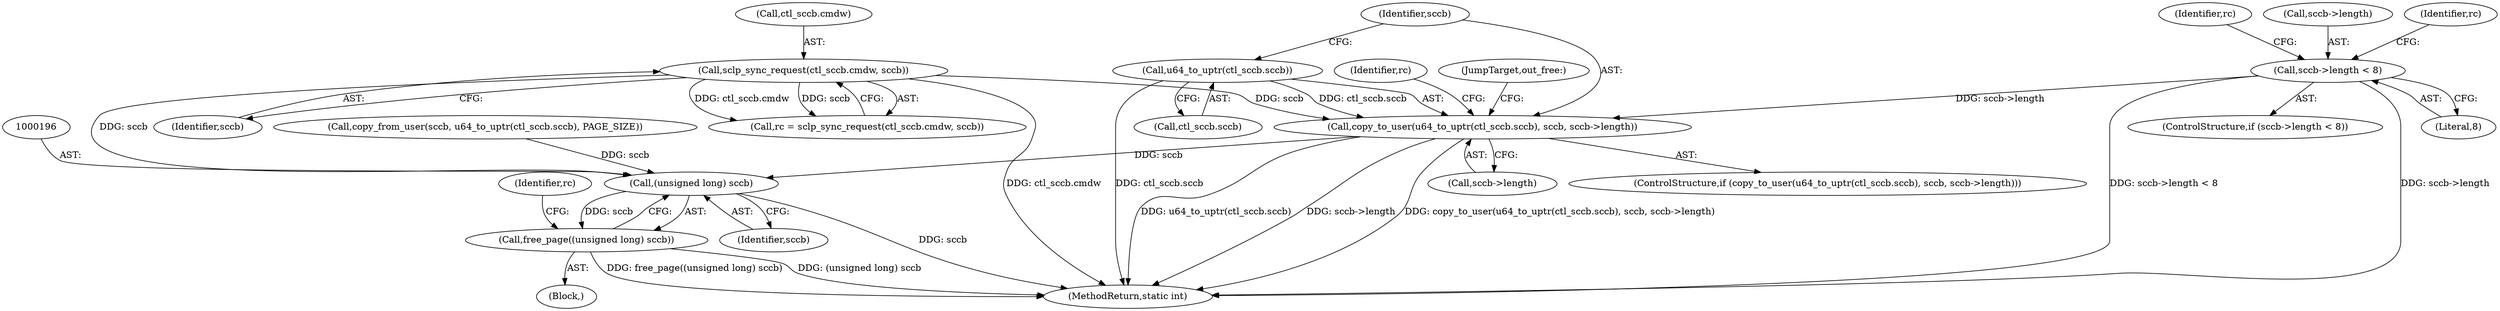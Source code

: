 digraph "0_linux_532c34b5fbf1687df63b3fcd5b2846312ac943c6@API" {
"1000180" [label="(Call,copy_to_user(u64_to_uptr(ctl_sccb.sccb), sccb, sccb->length))"];
"1000181" [label="(Call,u64_to_uptr(ctl_sccb.sccb))"];
"1000171" [label="(Call,sclp_sync_request(ctl_sccb.cmdw, sccb))"];
"1000158" [label="(Call,sccb->length < 8)"];
"1000195" [label="(Call,(unsigned long) sccb)"];
"1000194" [label="(Call,free_page((unsigned long) sccb))"];
"1000171" [label="(Call,sclp_sync_request(ctl_sccb.cmdw, sccb))"];
"1000102" [label="(Block,)"];
"1000162" [label="(Literal,8)"];
"1000193" [label="(JumpTarget,out_free:)"];
"1000165" [label="(Identifier,rc)"];
"1000197" [label="(Identifier,sccb)"];
"1000180" [label="(Call,copy_to_user(u64_to_uptr(ctl_sccb.sccb), sccb, sccb->length))"];
"1000175" [label="(Identifier,sccb)"];
"1000195" [label="(Call,(unsigned long) sccb)"];
"1000194" [label="(Call,free_page((unsigned long) sccb))"];
"1000157" [label="(ControlStructure,if (sccb->length < 8))"];
"1000182" [label="(Call,ctl_sccb.sccb)"];
"1000159" [label="(Call,sccb->length)"];
"1000170" [label="(Identifier,rc)"];
"1000186" [label="(Call,sccb->length)"];
"1000190" [label="(Identifier,rc)"];
"1000200" [label="(MethodReturn,static int)"];
"1000158" [label="(Call,sccb->length < 8)"];
"1000179" [label="(ControlStructure,if (copy_to_user(u64_to_uptr(ctl_sccb.sccb), sccb, sccb->length)))"];
"1000199" [label="(Identifier,rc)"];
"1000169" [label="(Call,rc = sclp_sync_request(ctl_sccb.cmdw, sccb))"];
"1000172" [label="(Call,ctl_sccb.cmdw)"];
"1000181" [label="(Call,u64_to_uptr(ctl_sccb.sccb))"];
"1000185" [label="(Identifier,sccb)"];
"1000144" [label="(Call,copy_from_user(sccb, u64_to_uptr(ctl_sccb.sccb), PAGE_SIZE))"];
"1000180" -> "1000179"  [label="AST: "];
"1000180" -> "1000186"  [label="CFG: "];
"1000181" -> "1000180"  [label="AST: "];
"1000185" -> "1000180"  [label="AST: "];
"1000186" -> "1000180"  [label="AST: "];
"1000190" -> "1000180"  [label="CFG: "];
"1000193" -> "1000180"  [label="CFG: "];
"1000180" -> "1000200"  [label="DDG: u64_to_uptr(ctl_sccb.sccb)"];
"1000180" -> "1000200"  [label="DDG: sccb->length"];
"1000180" -> "1000200"  [label="DDG: copy_to_user(u64_to_uptr(ctl_sccb.sccb), sccb, sccb->length)"];
"1000181" -> "1000180"  [label="DDG: ctl_sccb.sccb"];
"1000171" -> "1000180"  [label="DDG: sccb"];
"1000158" -> "1000180"  [label="DDG: sccb->length"];
"1000180" -> "1000195"  [label="DDG: sccb"];
"1000181" -> "1000182"  [label="CFG: "];
"1000182" -> "1000181"  [label="AST: "];
"1000185" -> "1000181"  [label="CFG: "];
"1000181" -> "1000200"  [label="DDG: ctl_sccb.sccb"];
"1000171" -> "1000169"  [label="AST: "];
"1000171" -> "1000175"  [label="CFG: "];
"1000172" -> "1000171"  [label="AST: "];
"1000175" -> "1000171"  [label="AST: "];
"1000169" -> "1000171"  [label="CFG: "];
"1000171" -> "1000200"  [label="DDG: ctl_sccb.cmdw"];
"1000171" -> "1000169"  [label="DDG: ctl_sccb.cmdw"];
"1000171" -> "1000169"  [label="DDG: sccb"];
"1000171" -> "1000195"  [label="DDG: sccb"];
"1000158" -> "1000157"  [label="AST: "];
"1000158" -> "1000162"  [label="CFG: "];
"1000159" -> "1000158"  [label="AST: "];
"1000162" -> "1000158"  [label="AST: "];
"1000165" -> "1000158"  [label="CFG: "];
"1000170" -> "1000158"  [label="CFG: "];
"1000158" -> "1000200"  [label="DDG: sccb->length"];
"1000158" -> "1000200"  [label="DDG: sccb->length < 8"];
"1000195" -> "1000194"  [label="AST: "];
"1000195" -> "1000197"  [label="CFG: "];
"1000196" -> "1000195"  [label="AST: "];
"1000197" -> "1000195"  [label="AST: "];
"1000194" -> "1000195"  [label="CFG: "];
"1000195" -> "1000200"  [label="DDG: sccb"];
"1000195" -> "1000194"  [label="DDG: sccb"];
"1000144" -> "1000195"  [label="DDG: sccb"];
"1000194" -> "1000102"  [label="AST: "];
"1000199" -> "1000194"  [label="CFG: "];
"1000194" -> "1000200"  [label="DDG: free_page((unsigned long) sccb)"];
"1000194" -> "1000200"  [label="DDG: (unsigned long) sccb"];
}
